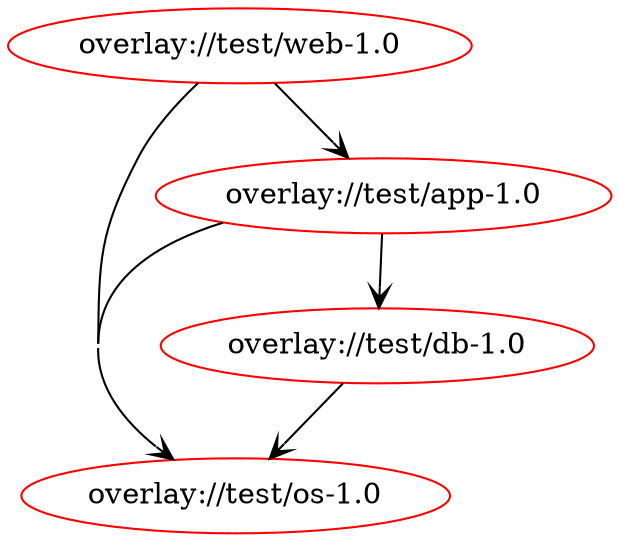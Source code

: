 digraph prolog {

newrank=true;
concentrate=true;
compound=true;
graph [rankdir=TD];#, ranksep=2.5, nodesep=0.2];
edge  [arrowhead=vee];

"overlay://test/web-1.0" [color=red, href="../test/web-1.0-rdepend.svg"];
"overlay://test/web-1.0" -> "overlay://test/os-1.0"
"overlay://test/web-1.0" -> "overlay://test/app-1.0"
"overlay://test/os-1.0" [color=red, href="../test/os-1.0-rdepend.svg"];
"overlay://test/app-1.0" [color=red, href="../test/app-1.0-rdepend.svg"];
"overlay://test/app-1.0" -> "overlay://test/os-1.0"
"overlay://test/app-1.0" -> "overlay://test/db-1.0"
"overlay://test/db-1.0" [color=red, href="../test/db-1.0-rdepend.svg"];
"overlay://test/db-1.0" -> "overlay://test/os-1.0"
}
